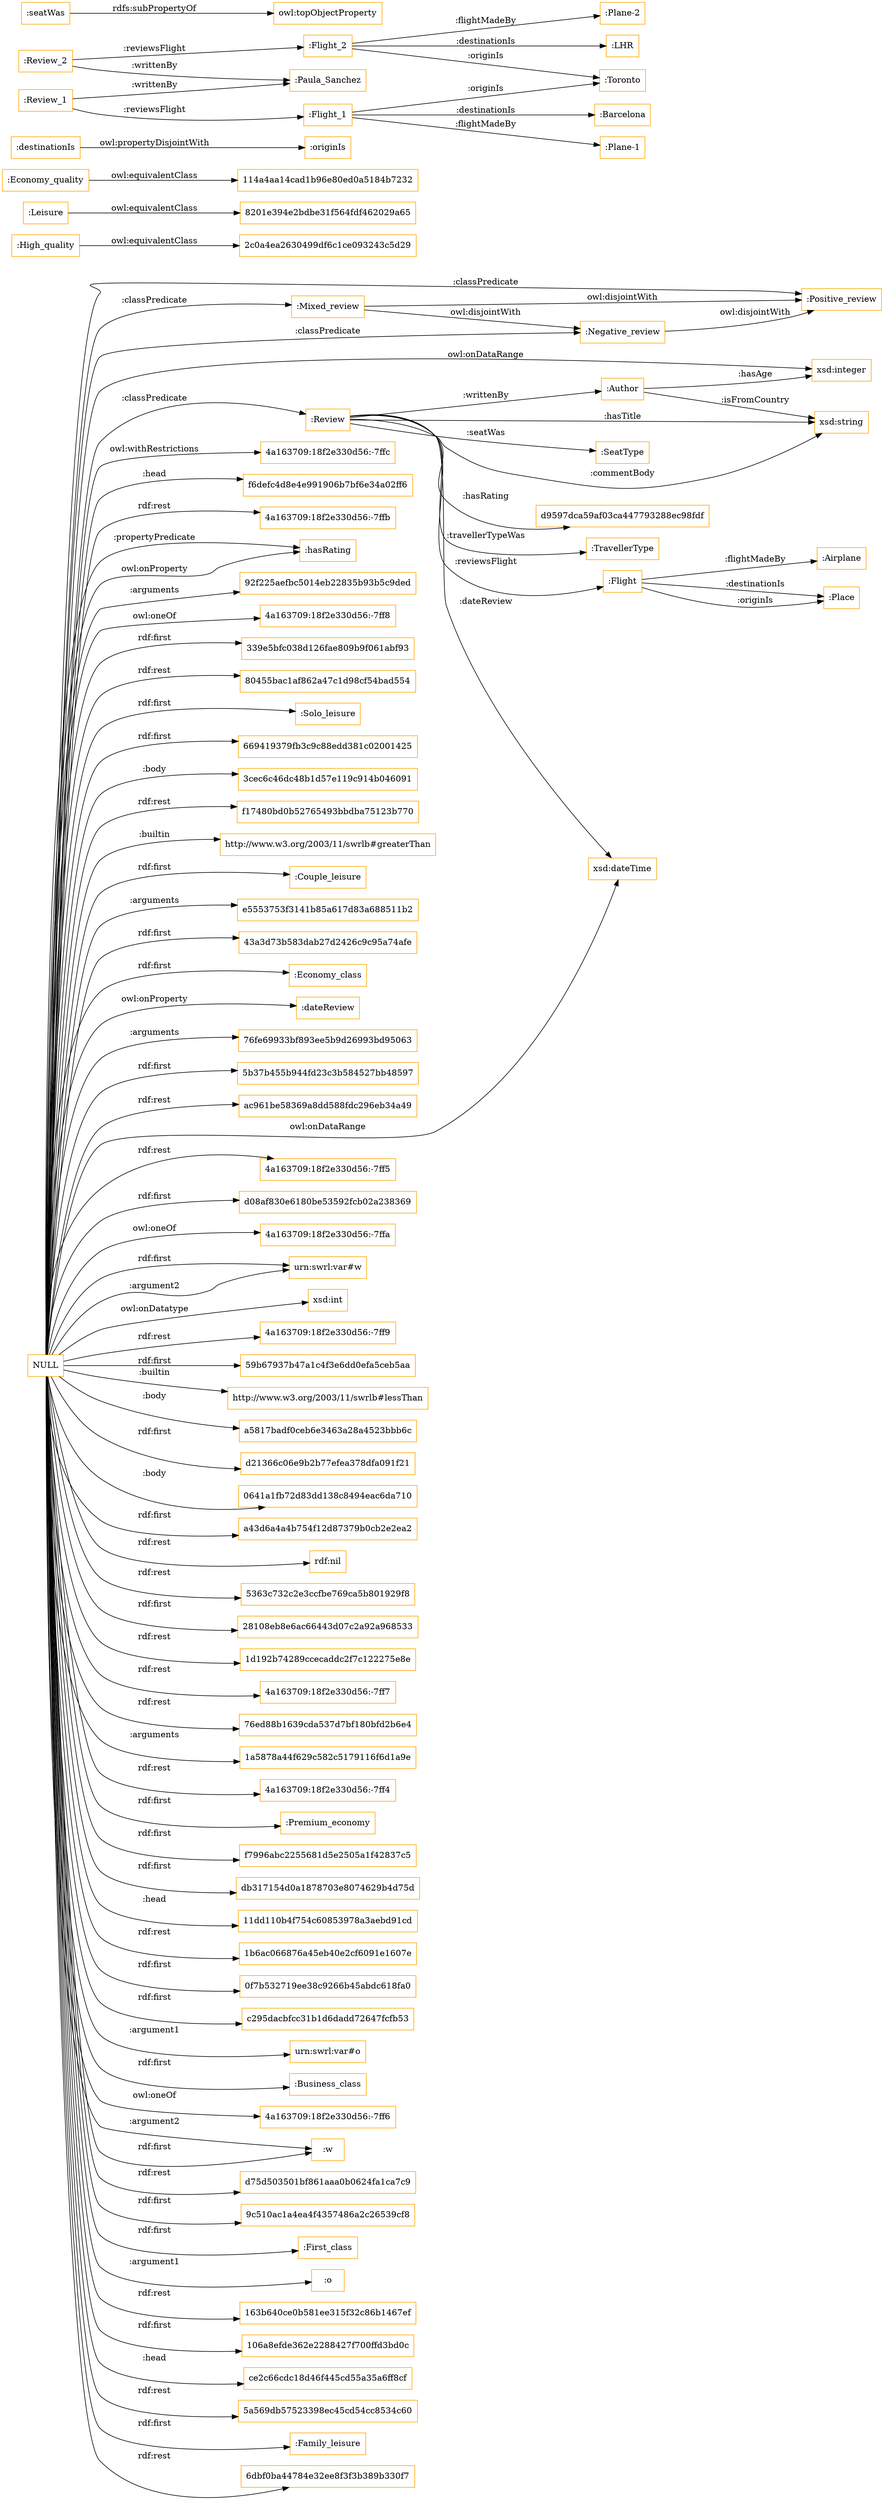 digraph ar2dtool_diagram { 
rankdir=LR;
size="1501"
node [shape = rectangle, color="orange"]; ":TravellerType" ":Positive_review" "2c0a4ea2630499df6c1ce093243c5d29" ":Review" ":Mixed_review" ":Author" ":Airplane" ":Negative_review" ":SeatType" ":Leisure" ":Economy_quality" "8201e394e2bdbe31f564fdf462029a65" ":High_quality" "114a4aa14cad1b96e80ed0a5184b7232" ":Flight" ":Place" ; /*classes style*/
	"NULL" -> "4a163709:18f2e330d56:-7ffc" [ label = "owl:withRestrictions" ];
	"NULL" -> "f6defc4d8e4e991906b7bf6e34a02ff6" [ label = ":head" ];
	"NULL" -> ":Review" [ label = ":classPredicate" ];
	"NULL" -> "4a163709:18f2e330d56:-7ffb" [ label = "rdf:rest" ];
	"NULL" -> ":hasRating" [ label = ":propertyPredicate" ];
	"NULL" -> "92f225aefbc5014eb22835b93b5c9ded" [ label = ":arguments" ];
	"NULL" -> "4a163709:18f2e330d56:-7ff8" [ label = "owl:oneOf" ];
	"NULL" -> "339e5bfc038d126fae809b9f061abf93" [ label = "rdf:first" ];
	"NULL" -> "80455bac1af862a47c1d98cf54bad554" [ label = "rdf:rest" ];
	"NULL" -> ":Solo_leisure" [ label = "rdf:first" ];
	"NULL" -> "669419379fb3c9c88edd381c02001425" [ label = "rdf:first" ];
	"NULL" -> "3cec6c46dc48b1d57e119c914b046091" [ label = ":body" ];
	"NULL" -> "f17480bd0b52765493bbdba75123b770" [ label = "rdf:rest" ];
	"NULL" -> "http://www.w3.org/2003/11/swrlb#greaterThan" [ label = ":builtin" ];
	"NULL" -> ":Couple_leisure" [ label = "rdf:first" ];
	"NULL" -> "e5553753f3141b85a617d83a688511b2" [ label = ":arguments" ];
	"NULL" -> "43a3d73b583dab27d2426c9c95a74afe" [ label = "rdf:first" ];
	"NULL" -> ":Economy_class" [ label = "rdf:first" ];
	"NULL" -> ":dateReview" [ label = "owl:onProperty" ];
	"NULL" -> "76fe69933bf893ee5b9d26993bd95063" [ label = ":arguments" ];
	"NULL" -> "5b37b455b944fd23c3b584527bb48597" [ label = "rdf:first" ];
	"NULL" -> "xsd:integer" [ label = "owl:onDataRange" ];
	"NULL" -> "ac961be58369a8dd588fdc296eb34a49" [ label = "rdf:rest" ];
	"NULL" -> "xsd:dateTime" [ label = "owl:onDataRange" ];
	"NULL" -> "4a163709:18f2e330d56:-7ff5" [ label = "rdf:rest" ];
	"NULL" -> "d08af830e6180be53592fcb02a238369" [ label = "rdf:first" ];
	"NULL" -> "4a163709:18f2e330d56:-7ffa" [ label = "owl:oneOf" ];
	"NULL" -> ":Negative_review" [ label = ":classPredicate" ];
	"NULL" -> "urn:swrl:var#w" [ label = "rdf:first" ];
	"NULL" -> "xsd:int" [ label = "owl:onDatatype" ];
	"NULL" -> "4a163709:18f2e330d56:-7ff9" [ label = "rdf:rest" ];
	"NULL" -> "59b67937b47a1c4f3e6dd0efa5ceb5aa" [ label = "rdf:first" ];
	"NULL" -> "http://www.w3.org/2003/11/swrlb#lessThan" [ label = ":builtin" ];
	"NULL" -> ":Mixed_review" [ label = ":classPredicate" ];
	"NULL" -> "a5817badf0ceb6e3463a28a4523bbb6c" [ label = ":body" ];
	"NULL" -> "d21366c06e9b2b77efea378dfa091f21" [ label = "rdf:first" ];
	"NULL" -> "urn:swrl:var#w" [ label = ":argument2" ];
	"NULL" -> ":Positive_review" [ label = ":classPredicate" ];
	"NULL" -> "0641a1fb72d83dd138c8494eac6da710" [ label = ":body" ];
	"NULL" -> "a43d6a4a4b754f12d87379b0cb2e2ea2" [ label = "rdf:first" ];
	"NULL" -> "rdf:nil" [ label = "rdf:rest" ];
	"NULL" -> "5363c732c2e3ccfbe769ca5b801929f8" [ label = "rdf:rest" ];
	"NULL" -> "28108eb8e6ac66443d07c2a92a968533" [ label = "rdf:first" ];
	"NULL" -> "1d192b74289ccecaddc2f7c122275e8e" [ label = "rdf:rest" ];
	"NULL" -> "4a163709:18f2e330d56:-7ff7" [ label = "rdf:rest" ];
	"NULL" -> "76ed88b1639cda537d7bf180bfd2b6e4" [ label = "rdf:rest" ];
	"NULL" -> ":hasRating" [ label = "owl:onProperty" ];
	"NULL" -> "1a5878a44f629c582c5179116f6d1a9e" [ label = ":arguments" ];
	"NULL" -> "4a163709:18f2e330d56:-7ff4" [ label = "rdf:rest" ];
	"NULL" -> ":Premium_economy" [ label = "rdf:first" ];
	"NULL" -> "f7996abc2255681d5e2505a1f42837c5" [ label = "rdf:first" ];
	"NULL" -> "db317154d0a1878703e8074629b4d75d" [ label = "rdf:first" ];
	"NULL" -> "11dd110b4f754c60853978a3aebd91cd" [ label = ":head" ];
	"NULL" -> "1b6ac066876a45eb40e2cf6091e1607e" [ label = "rdf:rest" ];
	"NULL" -> "0f7b532719ee38c9266b45abdc618fa0" [ label = "rdf:first" ];
	"NULL" -> "c295dacbfcc31b1d6dadd72647fcfb53" [ label = "rdf:first" ];
	"NULL" -> "urn:swrl:var#o" [ label = ":argument1" ];
	"NULL" -> ":Business_class" [ label = "rdf:first" ];
	"NULL" -> "4a163709:18f2e330d56:-7ff6" [ label = "owl:oneOf" ];
	"NULL" -> ":w" [ label = ":argument2" ];
	"NULL" -> "d75d503501bf861aaa0b0624fa1ca7c9" [ label = "rdf:rest" ];
	"NULL" -> ":w" [ label = "rdf:first" ];
	"NULL" -> "9c510ac1a4ea4f4357486a2c26539cf8" [ label = "rdf:first" ];
	"NULL" -> ":First_class" [ label = "rdf:first" ];
	"NULL" -> ":o" [ label = ":argument1" ];
	"NULL" -> "163b640ce0b581ee315f32c86b1467ef" [ label = "rdf:rest" ];
	"NULL" -> "106a8efde362e2288427f700ffd3bd0c" [ label = "rdf:first" ];
	"NULL" -> "ce2c66cdc18d46f445cd55a35a6ff8cf" [ label = ":head" ];
	"NULL" -> "5a569db57523398ec45cd54cc8534c60" [ label = "rdf:rest" ];
	"NULL" -> ":Family_leisure" [ label = "rdf:first" ];
	"NULL" -> "6dbf0ba44784e32ee8f3f3b389b330f7" [ label = "rdf:rest" ];
	":destinationIs" -> ":originIs" [ label = "owl:propertyDisjointWith" ];
	":Economy_quality" -> "114a4aa14cad1b96e80ed0a5184b7232" [ label = "owl:equivalentClass" ];
	":Leisure" -> "8201e394e2bdbe31f564fdf462029a65" [ label = "owl:equivalentClass" ];
	":High_quality" -> "2c0a4ea2630499df6c1ce093243c5d29" [ label = "owl:equivalentClass" ];
	":Review_2" -> ":Paula_Sanchez" [ label = ":writtenBy" ];
	":Review_2" -> ":Flight_2" [ label = ":reviewsFlight" ];
	":Negative_review" -> ":Positive_review" [ label = "owl:disjointWith" ];
	":Flight_2" -> ":Toronto" [ label = ":originIs" ];
	":Flight_2" -> ":Plane-2" [ label = ":flightMadeBy" ];
	":Flight_2" -> ":LHR" [ label = ":destinationIs" ];
	":Review_1" -> ":Paula_Sanchez" [ label = ":writtenBy" ];
	":Review_1" -> ":Flight_1" [ label = ":reviewsFlight" ];
	":Flight_1" -> ":Toronto" [ label = ":originIs" ];
	":Flight_1" -> ":Plane-1" [ label = ":flightMadeBy" ];
	":Flight_1" -> ":Barcelona" [ label = ":destinationIs" ];
	":Mixed_review" -> ":Positive_review" [ label = "owl:disjointWith" ];
	":Mixed_review" -> ":Negative_review" [ label = "owl:disjointWith" ];
	":seatWas" -> "owl:topObjectProperty" [ label = "rdfs:subPropertyOf" ];
	":Review" -> ":TravellerType" [ label = ":travellerTypeWas" ];
	":Review" -> ":Flight" [ label = ":reviewsFlight" ];
	":Author" -> "xsd:string" [ label = ":isFromCountry" ];
	":Review" -> ":Author" [ label = ":writtenBy" ];
	":Review" -> ":SeatType" [ label = ":seatWas" ];
	":Review" -> "d9597dca59af03ca447793288ec98fdf" [ label = ":hasRating" ];
	":Flight" -> ":Place" [ label = ":destinationIs" ];
	":Flight" -> ":Airplane" [ label = ":flightMadeBy" ];
	":Author" -> "xsd:integer" [ label = ":hasAge" ];
	":Flight" -> ":Place" [ label = ":originIs" ];
	":Review" -> "xsd:dateTime" [ label = ":dateReview" ];
	":Review" -> "xsd:string" [ label = ":commentBody" ];
	":Review" -> "xsd:string" [ label = ":hasTitle" ];

}
